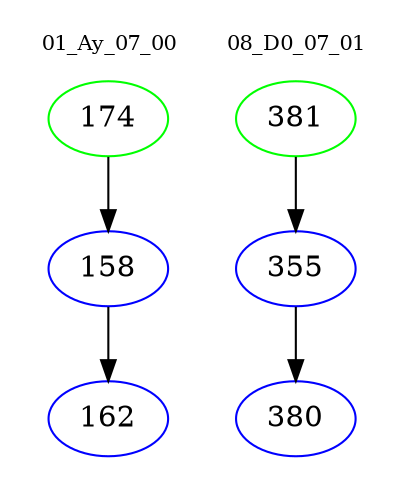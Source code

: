 digraph{
subgraph cluster_0 {
color = white
label = "01_Ay_07_00";
fontsize=10;
T0_174 [label="174", color="green"]
T0_174 -> T0_158 [color="black"]
T0_158 [label="158", color="blue"]
T0_158 -> T0_162 [color="black"]
T0_162 [label="162", color="blue"]
}
subgraph cluster_1 {
color = white
label = "08_D0_07_01";
fontsize=10;
T1_381 [label="381", color="green"]
T1_381 -> T1_355 [color="black"]
T1_355 [label="355", color="blue"]
T1_355 -> T1_380 [color="black"]
T1_380 [label="380", color="blue"]
}
}
